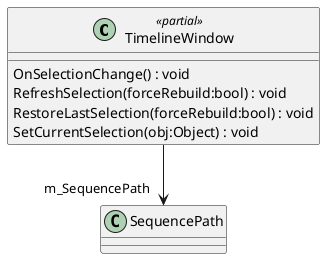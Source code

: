@startuml
class TimelineWindow <<partial>> {
    OnSelectionChange() : void
    RefreshSelection(forceRebuild:bool) : void
    RestoreLastSelection(forceRebuild:bool) : void
    SetCurrentSelection(obj:Object) : void
}
TimelineWindow --> "m_SequencePath" SequencePath
@enduml
